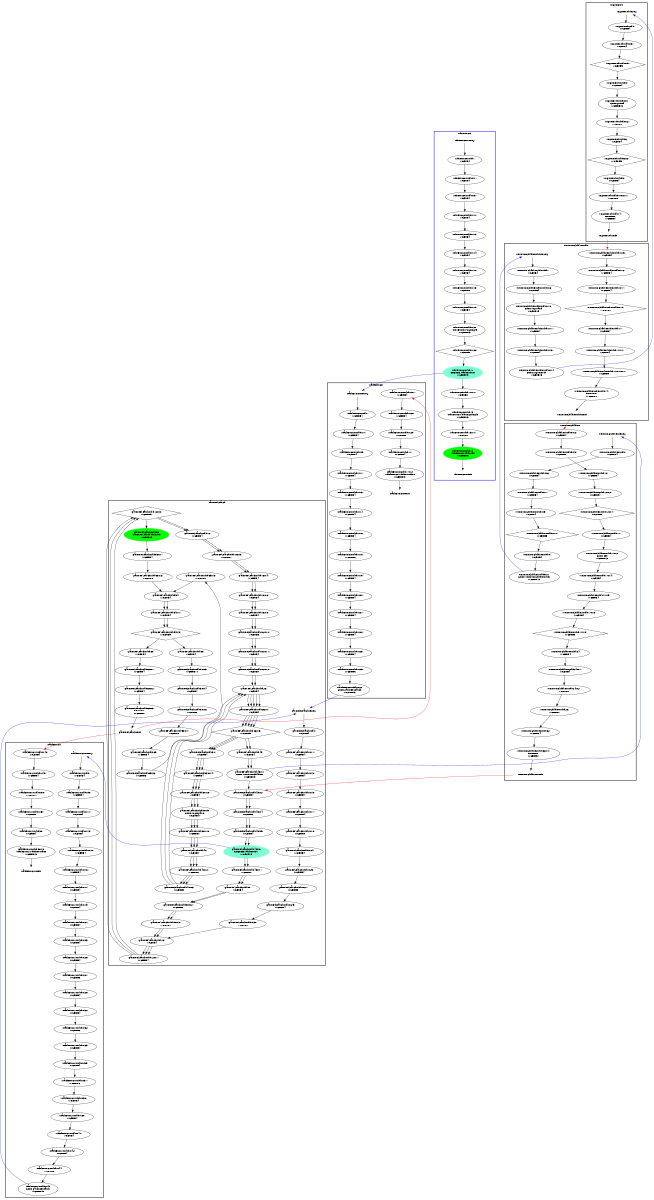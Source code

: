 digraph "CFG" {
fontsize=10;
orientation="portrait";
rankdir="TB";
size="10,8";
rng_toProb__bb14 [fontsize=10, label="\"rng_toProb__bb14\"\nRETURN\nWCET=0", width="0.01"];
rng_toProb__bb__5 [fontsize=10, label="\"rng_toProb__bb__5\"\nWCET=5", shape=diamond, width="0.01"];
rng_toProb_exit [color="white", fontsize=10, label="rng_toProb_exit", width="0.01"];
rng_toProb__bb__3 [fontsize=10, label="\"rng_toProb__bb__3\"\nWCET=4", width="0.01"];
rng_toProb_entry [color="white", fontsize=10, height="0.01", label="rng_toProb_entry", width="0.01"];
rng_toProb__bb9__0___1 [fontsize=10, label="\"rng_toProb__bb9__0___1\"\nWCET=0", width="0.01"];
rng_toProb__bb3 [fontsize=10, label="\"rng_toProb__bb3\"\nWCET=4", width="0.01"];
rng_toProb__bb3__2 [fontsize=10, label="\"rng_toProb__bb3__2\"\nWCET=0", width="0.01"];
rng_toProb__bb3__1 [fontsize=10, label="rng_toProb__bb3__1\nCALL printf\nWCET=13", width="0.01"];
rng_toProb__bb [fontsize=10, label="\"rng_toProb__bb\"\nWCET=4", width="0.01"];
rng_toProb__bb6__2 [fontsize=10, label="\"rng_toProb__bb6__2\"\nWCET=5", shape=diamond, width="0.01"];
rng_toProb__bb9 [fontsize=10, label="\"rng_toProb__bb9\"\nWCET=4", width="0.01"];
rng_toProb__bb6 [fontsize=10, label="\"rng_toProb__bb6\"\nWCET=4", width="0.01"];
parTreeSearch__bb65__3 [fontsize=10, label="\"parTreeSearch__bb65__3\"\nWCET=0", width="0.01"];
parTreeSearch__bb43__6 [color=aquamarine, fontsize=10, label="parTreeSearch__bb43__6\nCREATE _taskFunc1_\nWCET=13", style=filled, width="0.01"];
parTreeSearch__bb16__6 [fontsize=10, label="\"parTreeSearch__bb16__6\"\nWCET=4", width="0.01"];
parTreeSearch__bb30__10 [fontsize=10, label="\"parTreeSearch__bb30__10\"\nWCET=0", width="0.01"];
parTreeSearch__bb53__2 [fontsize=10, label="\"parTreeSearch__bb53__2\"\nWCET=0", width="0.01"];
parTreeSearch__bb__13 [fontsize=10, label="\"parTreeSearch__bb__13\"\nWCET=4", width="0.01"];
parTreeSearch__bb__27 [fontsize=10, label="\"parTreeSearch__bb__27\"\nWCET=8", width="0.01"];
parTreeSearch__bb40__3 [fontsize=10, label="\"parTreeSearch__bb40__3\"\nWCET=0", width="0.01"];
parTreeSearch__bb58__7 [fontsize=10, label="\"parTreeSearch__bb58__7\"\nWCET=0", width="0.01"];
parTreeSearch__bb30__9 [fontsize=10, label="parTreeSearch__bb30__9\nCALL rng_spawn\nWCET=17", width="0.01"];
parTreeSearch_entry [color="white", fontsize=10, height="0.01", label="parTreeSearch_entry", width="0.01"];
parTreeSearch__bb__24 [fontsize=10, label="\"parTreeSearch__bb__24\"\nWCET=4", width="0.01"];
parTreeSearch__bb30 [fontsize=10, label="\"parTreeSearch__bb30\"\nWCET=4", width="0.01"];
parTreeSearch__bb65__2 [fontsize=10, label="\"parTreeSearch__bb65__2\"\nWCET=6", width="0.01"];
parTreeSearch__bb43__4 [fontsize=10, label="\"parTreeSearch__bb43__4\"\nWCET=6", width="0.01"];
parTreeSearch__bb__11 [fontsize=10, label="\"parTreeSearch__bb__11\"\nWCET=4", width="0.01"];
parTreeSearch__bb43__7 [fontsize=10, label="\"parTreeSearch__bb43__7\"\nWCET=0", width="0.01"];
parTreeSearch__bb30__4 [fontsize=10, label="\"parTreeSearch__bb30__4\"\nWCET=4", width="0.01"];
parTreeSearch__bb__15 [fontsize=10, label="\"parTreeSearch__bb__15\"\nWCET=4", width="0.01"];
parTreeSearch__bb50__3 [fontsize=10, label="\"parTreeSearch__bb50__3\"\nWCET=0", width="0.01"];
parTreeSearch__bb65 [fontsize=10, label="\"parTreeSearch__bb65\"\nWCET=4", width="0.01"];
parTreeSearch__bb__18 [fontsize=10, label="\"parTreeSearch__bb__18\"\nWCET=8", width="0.01"];
parTreeSearch__bb53 [color=green, fontsize=10, label="parTreeSearch__bb53\n(parTreeSearch)taskwait\nWCET=13", style=filled, width="0.01"];
parTreeSearch__bb58__4 [fontsize=10, label="\"parTreeSearch__bb58__4\"\nWCET=4", width="0.01"];
parTreeSearch__bb16 [fontsize=10, label="\"parTreeSearch__bb16\"\nWCET=4", width="0.01"];
parTreeSearch__bb54__1 [fontsize=10, label="\"parTreeSearch__bb54__1\"\nWCET=4", width="0.01"];
parTreeSearch__bb26 [fontsize=10, label="\"parTreeSearch__bb26\"\nWCET=4", width="0.01"];
parTreeSearch__bb [fontsize=10, label="\"parTreeSearch__bb\"\nWCET=4", width="0.01"];
parTreeSearch__bb58__3 [fontsize=10, label="\"parTreeSearch__bb58__3\"\nWCET=11", width="0.01"];
parTreeSearch_exit [color="white", fontsize=10, label="parTreeSearch_exit", width="0.01"];
parTreeSearch__bb12 [fontsize=10, label="\"parTreeSearch__bb12\"\nWCET=4", width="0.01"];
parTreeSearch__bb16__3 [fontsize=10, label="\"parTreeSearch__bb16__3\"\nWCET=11", width="0.01"];
parTreeSearch__bb26__1 [fontsize=10, label="\"parTreeSearch__bb26__1\"\nWCET=4", width="0.01"];
parTreeSearch__bb43 [fontsize=10, label="\"parTreeSearch__bb43\"\nWCET=4", width="0.01"];
parTreeSearch__bb40__2 [fontsize=10, label="\"parTreeSearch__bb40__2\"\nWCET=6", width="0.01"];
parTreeSearch__bb68 [fontsize=10, label="\"parTreeSearch__bb68\"\nWCET=4", width="0.01"];
parTreeSearch__bb50__2 [fontsize=10, label="\"parTreeSearch__bb50__2\"\nWCET=6", width="0.01"];
parTreeSearch__bb43__2 [fontsize=10, label="\"parTreeSearch__bb43__2\"\nWCET=4", width="0.01"];
parTreeSearch__bb16__12 [fontsize=10, label="\"parTreeSearch__bb16__12\"\nWCET=0", width="0.01"];
parTreeSearch__bb12__1 [fontsize=10, label="\"parTreeSearch__bb12__1\"\nWCET=4", width="0.01"];
parTreeSearch__bb26__3 [fontsize=10, label="\"parTreeSearch__bb26__3\"\nWCET=5", shape=diamond, width="0.01"];
parTreeSearch__bb12__3 [fontsize=10, label="\"parTreeSearch__bb12__3\"\nWCET=5", shape=diamond, width="0.01"];
parTreeSearch__bb16__11 [fontsize=10, label="\"parTreeSearch__bb16__11\"\nWCET=4", width="0.01"];
parTreeSearch__bb53__1 [fontsize=10, label="\"parTreeSearch__bb53__1\"\nWCET=4", width="0.01"];
parTreeSearch__bb16__4 [fontsize=10, label="\"parTreeSearch__bb16__4\"\nWCET=4", width="0.01"];
parTreeSearch__bb68__2 [fontsize=10, label="\"parTreeSearch__bb68__2\"\nWCET=4", width="0.01"];
parTreeSearch__bb43__1 [fontsize=10, label="parTreeSearch__bb43__1\nCALL uts_numChildren\nWCET=13", width="0.01"];
parTreeSearch__bb__29 [fontsize=10, label="\"parTreeSearch__bb__29\"\nWCET=4", width="0.01"];
parTreeSearch__bb__25 [fontsize=10, label="\"parTreeSearch__bb__25\"\nWCET=4", width="0.01"];
parTreeSearch__bb43__5 [fontsize=10, label="\"parTreeSearch__bb43__5\"\nWCET=4", width="0.01"];
parTreeSearch__bb__30 [fontsize=10, label="\"parTreeSearch__bb__30\"\nWCET=0", width="0.01"];
parTreeSearch__bb68__1 [fontsize=10, label="\"parTreeSearch__bb68__1\"\nWCET=4", width="0.01"];
parTreeSearch__bb16__10 [fontsize=10, label="\"parTreeSearch__bb16__10\"\nWCET=6", width="0.01"];
parTreeSearch__bb50 [fontsize=10, label="\"parTreeSearch__bb50\"\nWCET=4", width="0.01"];
parTreeSearch__bb58__6 [fontsize=10, label="\"parTreeSearch__bb58__6\"\nWCET=6", width="0.01"];
parTreeSearch__bb30__8 [fontsize=10, label="\"parTreeSearch__bb30__8\"\nWCET=4", width="0.01"];
parTreeSearch__bb40 [fontsize=10, label="\"parTreeSearch__bb40\"\nWCET=4", width="0.01"];
parTreeSearch__bb54 [fontsize=10, label="\"parTreeSearch__bb54\"\nWCET=4", width="0.01"];
parTreeSearch__bb58 [fontsize=10, label="\"parTreeSearch__bb58\"\nWCET=4", width="0.01"];
parTreeSearch__bb68__3 [fontsize=10, label="\"parTreeSearch__bb68__3\"\nRETURN\nWCET=0", width="0.01"];
parTreeSearch__bb54__3 [fontsize=10, label="\"parTreeSearch__bb54__3\"\nWCET=5", shape=diamond, width="0.01"];
parTreeSearch__bb16__8 [fontsize=10, label="\"parTreeSearch__bb16__8\"\nWCET=4", width="0.01"];
parTreeSearch__bb__17 [fontsize=10, label="\"parTreeSearch__bb__17\"\nWCET=4", width="0.01"];
_taskFunc0___bb__22 [fontsize=10, label="\"_taskFunc0___bb__22\"\nWCET=4", width="0.01"];
_taskFunc0___bb__23 [fontsize=10, label="\"_taskFunc0___bb__23\"\nWCET=4", width="0.01"];
_taskFunc0___bb__19 [fontsize=10, label="\"_taskFunc0___bb__19\"\nWCET=4", width="0.01"];
_taskFunc0___bb__11 [fontsize=10, label="\"_taskFunc0___bb__11\"\nWCET=4", width="0.01"];
_taskFunc0___bb__21 [fontsize=10, label="\"_taskFunc0___bb__21\"\nWCET=4", width="0.01"];
_taskFunc0___bb__27 [fontsize=10, label="\"_taskFunc0___bb__27\"\nWCET=4", width="0.01"];
_taskFunc0___bb__28 [fontsize=10, label="\"_taskFunc0___bb__28\"\nWCET=4", width="0.01"];
_taskFunc0___bb__25 [fontsize=10, label="\"_taskFunc0___bb__25\"\nWCET=6", width="0.01"];
_taskFunc0___bb__7 [fontsize=10, label="\"_taskFunc0___bb__7\"\nWCET=4", width="0.01"];
_taskFunc0___bb__16 [fontsize=10, label="\"_taskFunc0___bb__16\"\nWCET=4", width="0.01"];
_taskFunc0___bb__18 [fontsize=10, label="\"_taskFunc0___bb__18\"\nWCET=6", width="0.01"];
_taskFunc0___bb__29 [fontsize=10, label="\"_taskFunc0___bb__29\"\nWCET=0", width="0.01"];
_taskFunc0___bb17__2 [fontsize=10, label="_taskFunc0___bb17__2\n(_taskFunc0_)taskenv_free\nWCET=13", width="0.01"];
_taskFunc0___bb__20 [fontsize=10, label="\"_taskFunc0___bb__20\"\nWCET=4", width="0.01"];
_taskFunc0___bb17 [fontsize=10, label="\"_taskFunc0___bb17\"\nWCET=4", width="0.01"];
_taskFunc0___bb__14 [fontsize=10, label="\"_taskFunc0___bb__14\"\nWCET=4", width="0.01"];
_taskFunc0___bb__9 [fontsize=10, label="\"_taskFunc0___bb__9\"\nWCET=4", width="0.01"];
_taskFunc0___bb__26 [fontsize=10, label="_taskFunc0___bb__26\nCALL parTreeSearch\nWCET=13", width="0.01"];
_taskFunc0___bb__13 [fontsize=10, label="\"_taskFunc0___bb__13\"\nWCET=4", width="0.01"];
_taskFunc0___bb [fontsize=10, label="\"_taskFunc0___bb\"\nWCET=4", width="0.01"];
_taskFunc0__exit [color="white", fontsize=10, label="_taskFunc0__exit", width="0.01"];
_taskFunc0__entry [color="white", fontsize=10, height="0.01", label="_taskFunc0__entry", width="0.01"];
uts_numChildren_bin_entry [color="white", fontsize=10, height="0.01", label="uts_numChildren_bin_entry", width="0.01"];
uts_numChildren_bin__bb__6 [fontsize=10, label="\"uts_numChildren_bin__bb__6\"\nWCET=4", width="0.01"];
uts_numChildren_bin__bb__11 [fontsize=10, label="\"uts_numChildren_bin__bb__11\"\nWCET=4", width="0.01"];
uts_numChildren_bin__bb [fontsize=10, label="\"uts_numChildren_bin__bb\"\nWCET=4", width="0.01"];
uts_numChildren_bin__bb__17 [fontsize=10, label="\"uts_numChildren_bin__bb__17\"\nWCET=4", width="0.01"];
uts_numChildren_bin__bb__15 [fontsize=10, label="\"uts_numChildren_bin__bb__15\"\nWCET=4", width="0.01"];
uts_numChildren_bin__bb__13 [fontsize=10, label="\"uts_numChildren_bin__bb__13\"\nWCET=4", width="0.01"];
uts_numChildren_bin__bb11 [fontsize=10, label="\"uts_numChildren_bin__bb11\"\nWCET=4", width="0.01"];
uts_numChildren_bin__bb__14 [fontsize=10, label="uts_numChildren_bin__bb__14\nCALL rng_toProb\nWCET=13", width="0.01"];
uts_numChildren_bin__bb__16 [fontsize=10, label="\"uts_numChildren_bin__bb__16\"\nWCET=4", width="0.01"];
uts_numChildren_bin_exit [color="white", fontsize=10, label="uts_numChildren_bin_exit", width="0.01"];
uts_numChildren_bin__bb14 [fontsize=10, label="\"uts_numChildren_bin__bb14\"\nRETURN\nWCET=0", width="0.01"];
uts_numChildren_bin__bb__10 [fontsize=10, label="uts_numChildren_bin__bb__10\nCALL rng_rand\nWCET=15", width="0.01"];
uts_numChildren_bin__bb11__1___1 [fontsize=10, label="\"uts_numChildren_bin__bb11__1___1\"\nWCET=0", width="0.01"];
uts_numChildren_bin__bb11__1 [fontsize=10, label="\"uts_numChildren_bin__bb11__1\"\nWCET=4", width="0.01"];
uts_numChildren_bin__bb__19 [fontsize=10, label="\"uts_numChildren_bin__bb__19\"\nWCET=0", shape=diamond, width="0.01"];
_thrFunc0___bb__19 [fontsize=10, label="\"_thrFunc0___bb__19\"\nWCET=4", width="0.01"];
_thrFunc0___bb__13 [fontsize=10, label="\"_thrFunc0___bb__13\"\nWCET=4", width="0.01"];
_thrFunc0___bb__16 [fontsize=10, label="\"_thrFunc0___bb__16\"\nWCET=4", width="0.01"];
_thrFunc0___bb__14 [fontsize=10, label="\"_thrFunc0___bb__14\"\nWCET=4", width="0.01"];
_thrFunc0___bb11__1 [fontsize=10, label="\"_thrFunc0___bb11__1\"\nWCET=0", width="0.01"];
_thrFunc0___bb13__1 [fontsize=10, label="\"_thrFunc0___bb13__1\"\nWCET=0", width="0.01"];
_thrFunc0__exit [color="white", fontsize=10, label="_thrFunc0__exit", width="0.01"];
_thrFunc0___bb13 [fontsize=10, label="_thrFunc0___bb13\n(_thrFunc0_)leaving_single\nWCET=13", width="0.01"];
_thrFunc0___bb__9 [fontsize=10, label="\"_thrFunc0___bb__9\"\nWCET=4", width="0.01"];
_thrFunc0___bb11 [color=aquamarine, fontsize=10, label="_thrFunc0___bb11\nCREATE _taskFunc0_\nWCET=13", style=filled, width="0.01"];
_thrFunc0___bb__18 [fontsize=10, label="\"_thrFunc0___bb__18\"\nWCET=6", width="0.01"];
_thrFunc0___bb__7 [fontsize=10, label="\"_thrFunc0___bb__7\"\nWCET=4", width="0.01"];
_thrFunc0___bb [fontsize=10, label="\"_thrFunc0___bb\"\nWCET=4", width="0.01"];
_thrFunc0___bb__11 [fontsize=10, label="\"_thrFunc0___bb__11\"\nWCET=4", width="0.01"];
_thrFunc0__entry [color="white", fontsize=10, height="0.01", label="_thrFunc0__entry", width="0.01"];
_thrFunc0___bb__22 [fontsize=10, label="\"_thrFunc0___bb__22\"\nWCET=5", shape=diamond, width="0.01"];
_thrFunc0___bb__20 [fontsize=10, label="_thrFunc0___bb__20\n(_thrFunc0_)mysingle\nWCET=13", width="0.01"];
_thrFunc0___bb14 [color=green, fontsize=10, label="_thrFunc0___bb14\n(_thrFunc0_)taskwait\nWCET=13", style=filled, width="0.01"];
_taskFunc1___bb__16 [fontsize=10, label="\"_taskFunc1___bb__16\"\nWCET=4", width="0.01"];
_taskFunc1___bb__25 [fontsize=10, label="\"_taskFunc1___bb__25\"\nWCET=4", width="0.01"];
_taskFunc1___bb [fontsize=10, label="\"_taskFunc1___bb\"\nWCET=4", width="0.01"];
_taskFunc1___bb__37 [fontsize=10, label="\"_taskFunc1___bb__37\"\nWCET=6", width="0.01"];
_taskFunc1___bb__23 [fontsize=10, label="\"_taskFunc1___bb__23\"\nWCET=4", width="0.01"];
_taskFunc1___bb__46 [fontsize=10, label="\"_taskFunc1___bb__46\"\nWCET=4", width="0.01"];
_taskFunc1___bb__51 [fontsize=10, label="\"_taskFunc1___bb__51\"\nWCET=0", width="0.01"];
_taskFunc1___bb__28 [fontsize=10, label="\"_taskFunc1___bb__28\"\nWCET=4", width="0.01"];
_taskFunc1___bb__42 [fontsize=10, label="\"_taskFunc1___bb__42\"\nWCET=4", width="0.01"];
_taskFunc1___bb__45 [fontsize=10, label="_taskFunc1___bb__45\nCALL parTreeSearch\nWCET=15", width="0.01"];
_taskFunc1___bb30__2 [fontsize=10, label="_taskFunc1___bb30__2\n(_taskFunc1_)taskenv_free\nWCET=13", width="0.01"];
_taskFunc1__entry [color="white", fontsize=10, height="0.01", label="_taskFunc1__entry", width="0.01"];
_taskFunc1___bb30 [fontsize=10, label="\"_taskFunc1___bb30\"\nWCET=4", width="0.01"];
_taskFunc1__exit [color="white", fontsize=10, label="_taskFunc1__exit", width="0.01"];
_taskFunc1___bb__21 [fontsize=10, label="\"_taskFunc1___bb__21\"\nWCET=4", width="0.01"];
_taskFunc1___bb__19 [fontsize=10, label="\"_taskFunc1___bb__19\"\nWCET=4", width="0.01"];
_taskFunc1___bb__35 [fontsize=10, label="\"_taskFunc1___bb__35\"\nWCET=4", width="0.01"];
_taskFunc1___bb__15 [fontsize=10, label="\"_taskFunc1___bb__15\"\nWCET=4", width="0.01"];
_taskFunc1___bb__44 [fontsize=10, label="\"_taskFunc1___bb__44\"\nWCET=6", width="0.01"];
_taskFunc1___bb__17 [fontsize=10, label="\"_taskFunc1___bb__17\"\nWCET=4", width="0.01"];
_taskFunc1___bb__41 [fontsize=10, label="\"_taskFunc1___bb__41\"\nWCET=4", width="0.01"];
_taskFunc1___bb__38 [fontsize=10, label="\"_taskFunc1___bb__38\"\nWCET=4", width="0.01"];
_taskFunc1___bb__11 [fontsize=10, label="\"_taskFunc1___bb__11\"\nWCET=4", width="0.01"];
_taskFunc1___bb__13 [fontsize=10, label="\"_taskFunc1___bb__13\"\nWCET=4", width="0.01"];
_taskFunc1___bb__39 [fontsize=10, label="\"_taskFunc1___bb__39\"\nWCET=4", width="0.01"];
_taskFunc1___bb__50 [fontsize=10, label="\"_taskFunc1___bb__50\"\nWCET=11", width="0.01"];
_taskFunc1___bb__33 [fontsize=10, label="\"_taskFunc1___bb__33\"\nWCET=4", width="0.01"];
_taskFunc1___bb__32 [fontsize=10, label="\"_taskFunc1___bb__32\"\nWCET=6", width="0.01"];
_taskFunc1___bb__48 [fontsize=10, label="\"_taskFunc1___bb__48\"\nWCET=4", width="0.01"];
_taskFunc1___bb__30 [fontsize=10, label="\"_taskFunc1___bb__30\"\nWCET=4", width="0.01"];
_taskFunc1___bb__9 [fontsize=10, label="\"_taskFunc1___bb__9\"\nWCET=4", width="0.01"];
_taskFunc1___bb__27 [fontsize=10, label="\"_taskFunc1___bb__27\"\nWCET=6", width="0.01"];
uts_numChildren__bb26 [fontsize=10, label="\"uts_numChildren__bb26\"\nWCET=0", width="0.01"];
uts_numChildren__bb17__6 [fontsize=10, label="\"uts_numChildren__bb17__6\"\nWCET=4", width="0.01"];
uts_numChildren_entry [color="white", fontsize=10, height="0.01", label="uts_numChildren_entry", width="0.01"];
uts_numChildren__bb12__4 [fontsize=10, label="\"uts_numChildren__bb12__4\"\nWCET=5", shape=diamond, width="0.01"];
uts_numChildren_exit [color="white", fontsize=10, label="uts_numChildren_exit", width="0.01"];
uts_numChildren__bb9 [fontsize=10, label="\"uts_numChildren__bb9\"\nWCET=4", width="0.01"];
uts_numChildren__bb24__2 [fontsize=10, label="\"uts_numChildren__bb24__2\"\nWCET=0", width="0.01"];
uts_numChildren__bb__7 [fontsize=10, label="\"uts_numChildren__bb__7\"\nWCET=4", width="0.01"];
uts_numChildren__bb24__1 [fontsize=10, label="\"uts_numChildren__bb24__1\"\nWCET=4", width="0.01"];
uts_numChildren__bb17__4 [fontsize=10, label="\"uts_numChildren__bb17__4\"\nWCET=4", width="0.01"];
uts_numChildren__bb12__2 [fontsize=10, label="\"uts_numChildren__bb12__2\"\nWCET=4", width="0.01"];
uts_numChildren__bb [fontsize=10, label="\"uts_numChildren__bb\"\nWCET=4", width="0.01"];
uts_numChildren__bb9__1 [fontsize=10, label="uts_numChildren__bb9__1\nCALL uts_numChildren_bin\nWCET=13", width="0.01"];
uts_numChildren__bb17__2 [fontsize=10, label="uts_numChildren__bb17__2\nCALL ceil\nWCET=13", width="0.01"];
uts_numChildren__bb__11 [fontsize=10, label="\"uts_numChildren__bb__11\"\nWCET=5", shape=diamond, width="0.01"];
uts_numChildren__bb32 [fontsize=10, label="\"uts_numChildren__bb32\"\nWCET=4", width="0.01"];
uts_numChildren__bb__6 [fontsize=10, label="\"uts_numChildren__bb__6\"\nWCET=4", width="0.01"];
uts_numChildren__bb17__5 [fontsize=10, label="\"uts_numChildren__bb17__5\"\nWCET=4", width="0.01"];
uts_numChildren__bb17__8 [fontsize=10, label="\"uts_numChildren__bb17__8\"\nWCET=5", shape=diamond, width="0.01"];
uts_numChildren__bb24 [fontsize=10, label="\"uts_numChildren__bb24\"\nWCET=4", width="0.01"];
uts_numChildren__bb17 [fontsize=10, label="\"uts_numChildren__bb17\"\nWCET=4", width="0.01"];
uts_numChildren__bb12 [fontsize=10, label="\"uts_numChildren__bb12\"\nWCET=4", width="0.01"];
uts_numChildren__bb9__3 [fontsize=10, label="\"uts_numChildren__bb9__3\"\nWCET=0", width="0.01"];
uts_numChildren__bb32__1 [fontsize=10, label="\"uts_numChildren__bb32__1\"\nRETURN\nWCET=0", width="0.01"];
uts_numChildren__bb__9 [fontsize=10, label="\"uts_numChildren__bb__9\"\nWCET=4", width="0.01"];
uts_numChildren__bb9__2 [fontsize=10, label="\"uts_numChildren__bb9__2\"\nWCET=4", width="0.01"];
rng_toProb__bb14 -> rng_toProb_exit  [key=0];
rng_toProb__bb__5 -> rng_toProb__bb3  [key=0];
rng_toProb_exit -> uts_numChildren_bin__bb__15  [color=red, key=0];
rng_toProb__bb__3 -> rng_toProb__bb__5  [key=0];
rng_toProb_entry -> rng_toProb__bb  [key=0];
rng_toProb__bb9__0___1 -> rng_toProb__bb14  [key=0];
rng_toProb__bb3 -> rng_toProb__bb3__1  [key=0];
rng_toProb__bb3__2 -> rng_toProb__bb6  [key=0];
rng_toProb__bb3__1 -> rng_toProb__bb3__2  [key=0];
rng_toProb__bb -> rng_toProb__bb__3  [key=0];
rng_toProb__bb6__2 -> rng_toProb__bb9  [key=0];
rng_toProb__bb9 -> rng_toProb__bb9__0___1  [key=0];
rng_toProb__bb6 -> rng_toProb__bb6__2  [key=0];
parTreeSearch__bb65__3 -> parTreeSearch__bb54  [key=0];
parTreeSearch__bb43__6 -> parTreeSearch__bb43__7  [key=0];
parTreeSearch__bb43__6 -> parTreeSearch__bb43__7  [key=1];
parTreeSearch__bb43__6 -> _taskFunc1__entry  [color=blue, key=0];
parTreeSearch__bb16__6 -> parTreeSearch__bb16__8  [key=0];
parTreeSearch__bb16__6 -> parTreeSearch__bb16__8  [key=1];
parTreeSearch__bb30__10 -> parTreeSearch__bb40  [key=0];
parTreeSearch__bb30__10 -> parTreeSearch__bb40  [key=1];
parTreeSearch__bb30__10 -> parTreeSearch__bb40  [key=2];
parTreeSearch__bb53__2 -> parTreeSearch__bb54  [key=0];
parTreeSearch__bb__13 -> parTreeSearch__bb__15  [key=0];
parTreeSearch__bb__27 -> parTreeSearch__bb__29  [key=0];
parTreeSearch__bb40__3 -> parTreeSearch__bb26  [key=0];
parTreeSearch__bb40__3 -> parTreeSearch__bb26  [key=1];
parTreeSearch__bb40__3 -> parTreeSearch__bb26  [key=2];
parTreeSearch__bb58__7 -> parTreeSearch__bb65  [key=0];
parTreeSearch__bb30__9 -> parTreeSearch__bb30__10  [key=0];
parTreeSearch__bb30__9 -> parTreeSearch__bb30__10  [key=1];
parTreeSearch__bb30__9 -> parTreeSearch__bb30__10  [key=2];
parTreeSearch_entry -> parTreeSearch__bb  [key=0];
parTreeSearch__bb__24 -> parTreeSearch__bb__25  [key=0];
parTreeSearch__bb30 -> parTreeSearch__bb30__4  [key=0];
parTreeSearch__bb30 -> parTreeSearch__bb30__4  [key=1];
parTreeSearch__bb30 -> parTreeSearch__bb30__4  [key=2];
parTreeSearch__bb65__2 -> parTreeSearch__bb65__3  [key=0];
parTreeSearch__bb43__4 -> parTreeSearch__bb43__5  [key=0];
parTreeSearch__bb43__4 -> parTreeSearch__bb43__5  [key=1];
parTreeSearch__bb__11 -> parTreeSearch__bb__13  [key=0];
parTreeSearch__bb43__7 -> parTreeSearch__bb50  [key=0];
parTreeSearch__bb43__7 -> parTreeSearch__bb50  [key=1];
parTreeSearch__bb30__4 -> parTreeSearch__bb30__8  [key=0];
parTreeSearch__bb30__4 -> parTreeSearch__bb30__8  [key=1];
parTreeSearch__bb30__4 -> parTreeSearch__bb30__8  [key=2];
parTreeSearch__bb__15 -> parTreeSearch__bb__17  [key=0];
parTreeSearch__bb50__3 -> parTreeSearch__bb12  [key=0];
parTreeSearch__bb50__3 -> parTreeSearch__bb12  [key=1];
parTreeSearch__bb65 -> parTreeSearch__bb65__2  [key=0];
parTreeSearch__bb__18 -> parTreeSearch__bb__24  [key=0];
parTreeSearch__bb53 -> parTreeSearch__bb53__1  [key=0];
parTreeSearch__bb58__4 -> parTreeSearch__bb58__6  [key=0];
parTreeSearch__bb16 -> parTreeSearch__bb16__3  [key=0];
parTreeSearch__bb16 -> parTreeSearch__bb16__3  [key=1];
parTreeSearch__bb54__1 -> parTreeSearch__bb54__3  [key=0];
parTreeSearch__bb54__1 -> parTreeSearch__bb54__3  [key=1];
parTreeSearch__bb26 -> parTreeSearch__bb26__1  [key=0];
parTreeSearch__bb26 -> parTreeSearch__bb26__1  [key=1];
parTreeSearch__bb26 -> parTreeSearch__bb26__1  [key=2];
parTreeSearch__bb26 -> parTreeSearch__bb26__1  [key=3];
parTreeSearch__bb26 -> parTreeSearch__bb26__1  [key=4];
parTreeSearch__bb -> parTreeSearch__bb__11  [key=0];
parTreeSearch__bb58__3 -> parTreeSearch__bb58__4  [key=0];
parTreeSearch_exit -> _taskFunc0___bb__27  [color=red, key=0];
parTreeSearch_exit -> _taskFunc1___bb__46  [color=red, key=0];
parTreeSearch__bb12 -> parTreeSearch__bb12__1  [key=0];
parTreeSearch__bb12 -> parTreeSearch__bb12__1  [key=1];
parTreeSearch__bb12 -> parTreeSearch__bb12__1  [key=2];
parTreeSearch__bb16__3 -> parTreeSearch__bb16__4  [key=0];
parTreeSearch__bb16__3 -> parTreeSearch__bb16__4  [key=1];
parTreeSearch__bb26__1 -> parTreeSearch__bb26__3  [key=0];
parTreeSearch__bb26__1 -> parTreeSearch__bb26__3  [key=1];
parTreeSearch__bb26__1 -> parTreeSearch__bb26__3  [key=2];
parTreeSearch__bb26__1 -> parTreeSearch__bb26__3  [key=3];
parTreeSearch__bb26__1 -> parTreeSearch__bb26__3  [key=4];
parTreeSearch__bb43 -> parTreeSearch__bb43__1  [key=0];
parTreeSearch__bb43 -> parTreeSearch__bb43__1  [key=1];
parTreeSearch__bb40__2 -> parTreeSearch__bb40__3  [key=0];
parTreeSearch__bb40__2 -> parTreeSearch__bb40__3  [key=1];
parTreeSearch__bb40__2 -> parTreeSearch__bb40__3  [key=2];
parTreeSearch__bb68 -> parTreeSearch__bb68__1  [key=0];
parTreeSearch__bb50__2 -> parTreeSearch__bb50__3  [key=0];
parTreeSearch__bb50__2 -> parTreeSearch__bb50__3  [key=1];
parTreeSearch__bb43__2 -> parTreeSearch__bb43__4  [key=0];
parTreeSearch__bb43__2 -> parTreeSearch__bb43__4  [key=1];
parTreeSearch__bb16__12 -> parTreeSearch__bb26  [key=0];
parTreeSearch__bb16__12 -> parTreeSearch__bb26  [key=1];
parTreeSearch__bb12__1 -> parTreeSearch__bb12__3  [key=0];
parTreeSearch__bb12__1 -> parTreeSearch__bb12__3  [key=1];
parTreeSearch__bb12__1 -> parTreeSearch__bb12__3  [key=2];
parTreeSearch__bb26__3 -> parTreeSearch__bb30  [key=0];
parTreeSearch__bb26__3 -> parTreeSearch__bb30  [key=1];
parTreeSearch__bb26__3 -> parTreeSearch__bb30  [key=2];
parTreeSearch__bb26__3 -> parTreeSearch__bb43  [key=0];
parTreeSearch__bb26__3 -> parTreeSearch__bb43  [key=1];
parTreeSearch__bb12__3 -> parTreeSearch__bb16  [key=0];
parTreeSearch__bb12__3 -> parTreeSearch__bb16  [key=1];
parTreeSearch__bb12__3 -> parTreeSearch__bb53  [key=0];
parTreeSearch__bb16__11 -> parTreeSearch__bb16__12  [key=0];
parTreeSearch__bb16__11 -> parTreeSearch__bb16__12  [key=1];
parTreeSearch__bb53__1 -> parTreeSearch__bb53__2  [key=0];
parTreeSearch__bb16__4 -> parTreeSearch__bb16__6  [key=0];
parTreeSearch__bb16__4 -> parTreeSearch__bb16__6  [key=1];
parTreeSearch__bb68__2 -> parTreeSearch__bb68__3  [key=0];
parTreeSearch__bb43__1 -> parTreeSearch__bb43__2  [key=0];
parTreeSearch__bb43__1 -> uts_numChildren_entry  [color=blue, key=0];
parTreeSearch__bb__29 -> parTreeSearch__bb__30  [key=0];
parTreeSearch__bb__25 -> parTreeSearch__bb__27  [key=0];
parTreeSearch__bb43__5 -> parTreeSearch__bb43__6  [key=0];
parTreeSearch__bb43__5 -> parTreeSearch__bb43__6  [key=1];
parTreeSearch__bb__30 -> parTreeSearch__bb12  [key=0];
parTreeSearch__bb68__1 -> parTreeSearch__bb68__2  [key=0];
parTreeSearch__bb16__10 -> parTreeSearch__bb16__11  [key=0];
parTreeSearch__bb16__10 -> parTreeSearch__bb16__11  [key=1];
parTreeSearch__bb50 -> parTreeSearch__bb50__2  [key=0];
parTreeSearch__bb50 -> parTreeSearch__bb50__2  [key=1];
parTreeSearch__bb58__6 -> parTreeSearch__bb58__7  [key=0];
parTreeSearch__bb30__8 -> parTreeSearch__bb30__9  [key=0];
parTreeSearch__bb30__8 -> parTreeSearch__bb30__9  [key=1];
parTreeSearch__bb30__8 -> parTreeSearch__bb30__9  [key=2];
parTreeSearch__bb40 -> parTreeSearch__bb40__2  [key=0];
parTreeSearch__bb40 -> parTreeSearch__bb40__2  [key=1];
parTreeSearch__bb40 -> parTreeSearch__bb40__2  [key=2];
parTreeSearch__bb54 -> parTreeSearch__bb54__1  [key=0];
parTreeSearch__bb54 -> parTreeSearch__bb54__1  [key=1];
parTreeSearch__bb58 -> parTreeSearch__bb58__3  [key=0];
parTreeSearch__bb68__3 -> parTreeSearch_exit  [key=0];
parTreeSearch__bb54__3 -> parTreeSearch__bb58  [key=0];
parTreeSearch__bb54__3 -> parTreeSearch__bb68  [key=0];
parTreeSearch__bb16__8 -> parTreeSearch__bb16__10  [key=0];
parTreeSearch__bb16__8 -> parTreeSearch__bb16__10  [key=1];
parTreeSearch__bb__17 -> parTreeSearch__bb__18  [key=0];
_taskFunc0___bb__22 -> _taskFunc0___bb__23  [key=0];
_taskFunc0___bb__23 -> _taskFunc0___bb__25  [key=0];
_taskFunc0___bb__19 -> _taskFunc0___bb__20  [key=0];
_taskFunc0___bb__11 -> _taskFunc0___bb__13  [key=0];
_taskFunc0___bb__21 -> _taskFunc0___bb__22  [key=0];
_taskFunc0___bb__27 -> _taskFunc0___bb__28  [key=0];
_taskFunc0___bb__28 -> _taskFunc0___bb__29  [key=0];
_taskFunc0___bb__25 -> _taskFunc0___bb__26  [key=0];
_taskFunc0___bb__7 -> _taskFunc0___bb__9  [key=0];
_taskFunc0___bb__16 -> _taskFunc0___bb__18  [key=0];
_taskFunc0___bb__18 -> _taskFunc0___bb__19  [key=0];
_taskFunc0___bb__29 -> _taskFunc0___bb17  [key=0];
_taskFunc0___bb17__2 -> _taskFunc0__exit  [key=0];
_taskFunc0___bb__20 -> _taskFunc0___bb__21  [key=0];
_taskFunc0___bb17 -> _taskFunc0___bb17__2  [key=0];
_taskFunc0___bb__14 -> _taskFunc0___bb__16  [key=0];
_taskFunc0___bb__9 -> _taskFunc0___bb__11  [key=0];
_taskFunc0___bb__26 -> parTreeSearch_entry  [color=blue, key=0];
_taskFunc0___bb__13 -> _taskFunc0___bb__14  [key=0];
_taskFunc0___bb -> _taskFunc0___bb__7  [key=0];
_taskFunc0__entry -> _taskFunc0___bb  [key=0];
uts_numChildren_bin_entry -> uts_numChildren_bin__bb  [key=0];
uts_numChildren_bin__bb__6 -> uts_numChildren_bin__bb__10  [key=0];
uts_numChildren_bin__bb__11 -> uts_numChildren_bin__bb__13  [key=0];
uts_numChildren_bin__bb -> uts_numChildren_bin__bb__6  [key=0];
uts_numChildren_bin__bb__17 -> uts_numChildren_bin__bb__19  [key=0];
uts_numChildren_bin__bb__15 -> uts_numChildren_bin__bb__16  [key=0];
uts_numChildren_bin__bb__13 -> uts_numChildren_bin__bb__14  [key=0];
uts_numChildren_bin__bb11 -> uts_numChildren_bin__bb11__1  [key=0];
uts_numChildren_bin__bb__14 -> rng_toProb_entry  [color=blue, key=0];
uts_numChildren_bin__bb__16 -> uts_numChildren_bin__bb__17  [key=0];
uts_numChildren_bin_exit -> uts_numChildren__bb9__2  [color=red, key=0];
uts_numChildren_bin__bb14 -> uts_numChildren_bin_exit  [key=0];
uts_numChildren_bin__bb__10 -> uts_numChildren_bin__bb__11  [key=0];
uts_numChildren_bin__bb11__1___1 -> uts_numChildren_bin__bb14  [key=0];
uts_numChildren_bin__bb11__1 -> uts_numChildren_bin__bb11__1___1  [key=0];
uts_numChildren_bin__bb__19 -> uts_numChildren_bin__bb11  [key=0];
_thrFunc0___bb__19 -> _thrFunc0___bb__20  [key=0];
_thrFunc0___bb__13 -> _thrFunc0___bb__14  [key=0];
_thrFunc0___bb__16 -> _thrFunc0___bb__18  [key=0];
_thrFunc0___bb__14 -> _thrFunc0___bb__16  [key=0];
_thrFunc0___bb11__1 -> _thrFunc0___bb13  [key=0];
_thrFunc0___bb13__1 -> _thrFunc0___bb14  [key=0];
_thrFunc0___bb13 -> _thrFunc0___bb13__1  [key=0];
_thrFunc0___bb__9 -> _thrFunc0___bb__11  [key=0];
_thrFunc0___bb11 -> _thrFunc0___bb11__1  [key=0];
_thrFunc0___bb11 -> _taskFunc0__entry  [color=blue, key=0];
_thrFunc0___bb__18 -> _thrFunc0___bb__19  [key=0];
_thrFunc0___bb__7 -> _thrFunc0___bb__9  [key=0];
_thrFunc0___bb -> _thrFunc0___bb__7  [key=0];
_thrFunc0___bb__11 -> _thrFunc0___bb__13  [key=0];
_thrFunc0__entry -> _thrFunc0___bb  [key=0];
_thrFunc0___bb__22 -> _thrFunc0___bb11  [key=0];
_thrFunc0___bb__20 -> _thrFunc0___bb__22  [key=0];
_thrFunc0___bb14 -> _thrFunc0__exit  [key=0];
_taskFunc1___bb__16 -> _taskFunc1___bb__17  [key=0];
_taskFunc1___bb__25 -> _taskFunc1___bb__27  [key=0];
_taskFunc1___bb -> _taskFunc1___bb__9  [key=0];
_taskFunc1___bb__37 -> _taskFunc1___bb__38  [key=0];
_taskFunc1___bb__23 -> _taskFunc1___bb__25  [key=0];
_taskFunc1___bb__46 -> _taskFunc1___bb__48  [key=0];
_taskFunc1___bb__51 -> _taskFunc1___bb30  [key=0];
_taskFunc1___bb__28 -> _taskFunc1___bb__30  [key=0];
_taskFunc1___bb__42 -> _taskFunc1___bb__44  [key=0];
_taskFunc1___bb__45 -> parTreeSearch_entry  [color=blue, key=0];
_taskFunc1___bb30__2 -> _taskFunc1__exit  [key=0];
_taskFunc1__entry -> _taskFunc1___bb  [key=0];
_taskFunc1___bb30 -> _taskFunc1___bb30__2  [key=0];
_taskFunc1___bb__21 -> _taskFunc1___bb__23  [key=0];
_taskFunc1___bb__19 -> _taskFunc1___bb__21  [key=0];
_taskFunc1___bb__35 -> _taskFunc1___bb__37  [key=0];
_taskFunc1___bb__15 -> _taskFunc1___bb__16  [key=0];
_taskFunc1___bb__44 -> _taskFunc1___bb__45  [key=0];
_taskFunc1___bb__17 -> _taskFunc1___bb__19  [key=0];
_taskFunc1___bb__41 -> _taskFunc1___bb__42  [key=0];
_taskFunc1___bb__38 -> _taskFunc1___bb__39  [key=0];
_taskFunc1___bb__11 -> _taskFunc1___bb__13  [key=0];
_taskFunc1___bb__13 -> _taskFunc1___bb__15  [key=0];
_taskFunc1___bb__39 -> _taskFunc1___bb__41  [key=0];
_taskFunc1___bb__50 -> _taskFunc1___bb__51  [key=0];
_taskFunc1___bb__33 -> _taskFunc1___bb__35  [key=0];
_taskFunc1___bb__32 -> _taskFunc1___bb__33  [key=0];
_taskFunc1___bb__48 -> _taskFunc1___bb__50  [key=0];
_taskFunc1___bb__30 -> _taskFunc1___bb__32  [key=0];
_taskFunc1___bb__9 -> _taskFunc1___bb__11  [key=0];
_taskFunc1___bb__27 -> _taskFunc1___bb__28  [key=0];
uts_numChildren__bb26 -> uts_numChildren__bb32  [key=0];
uts_numChildren__bb17__6 -> uts_numChildren__bb17__8  [key=0];
uts_numChildren_entry -> uts_numChildren__bb  [key=0];
uts_numChildren__bb12__4 -> uts_numChildren__bb17  [key=0];
uts_numChildren_exit -> parTreeSearch__bb43__2  [color=red, key=0];
uts_numChildren__bb9 -> uts_numChildren__bb9__1  [key=0];
uts_numChildren__bb24__2 -> uts_numChildren__bb26  [key=0];
uts_numChildren__bb__7 -> uts_numChildren__bb__9  [key=0];
uts_numChildren__bb24__1 -> uts_numChildren__bb24__2  [key=0];
uts_numChildren__bb17__4 -> uts_numChildren__bb17__5  [key=0];
uts_numChildren__bb12__2 -> uts_numChildren__bb12__4  [key=0];
uts_numChildren__bb -> uts_numChildren__bb__6  [key=0];
uts_numChildren__bb9__1 -> uts_numChildren_bin_entry  [color=blue, key=0];
uts_numChildren__bb17__2 -> uts_numChildren__bb17__4  [key=0];
uts_numChildren__bb__11 -> uts_numChildren__bb9  [key=0];
uts_numChildren__bb32 -> uts_numChildren__bb32__1  [key=0];
uts_numChildren__bb__6 -> uts_numChildren__bb__7  [key=0];
uts_numChildren__bb17__5 -> uts_numChildren__bb17__6  [key=0];
uts_numChildren__bb17__8 -> uts_numChildren__bb24  [key=0];
uts_numChildren__bb24 -> uts_numChildren__bb24__1  [key=0];
uts_numChildren__bb17 -> uts_numChildren__bb17__2  [key=0];
uts_numChildren__bb12 -> uts_numChildren__bb12__2  [key=0];
uts_numChildren__bb9__3 -> uts_numChildren__bb12  [key=0];
uts_numChildren__bb32__1 -> uts_numChildren_exit  [key=0];
uts_numChildren__bb__9 -> uts_numChildren__bb__11  [key=0];
uts_numChildren__bb9__2 -> uts_numChildren__bb9__3  [key=0];
subgraph "cluster__thrFunc0_" {
label=_thrFunc0_
style="bold"
color="blue"
"_thrFunc0___bb"
"_thrFunc0___bb__7"
"_thrFunc0___bb__9"
"_thrFunc0___bb__11"
"_thrFunc0___bb__13"
"_thrFunc0___bb__14"
"_thrFunc0___bb__16"
"_thrFunc0___bb__18"
"_thrFunc0___bb__19"
"_thrFunc0___bb__20"
"_thrFunc0___bb__22"
"_thrFunc0___bb11"
"_thrFunc0___bb11__1"
"_thrFunc0___bb13"
"_thrFunc0___bb13__1"
"_thrFunc0___bb14"

"_thrFunc0__entry"
"_thrFunc0__exit"
}
subgraph "cluster__taskFunc0_" {
label=_taskFunc0_
style="bold"
"_taskFunc0___bb"
"_taskFunc0___bb__7"
"_taskFunc0___bb__9"
"_taskFunc0___bb__11"
"_taskFunc0___bb__13"
"_taskFunc0___bb__14"
"_taskFunc0___bb__16"
"_taskFunc0___bb__18"
"_taskFunc0___bb__19"
"_taskFunc0___bb__20"
"_taskFunc0___bb__21"
"_taskFunc0___bb__22"
"_taskFunc0___bb__23"
"_taskFunc0___bb__25"
"_taskFunc0___bb__26"
"_taskFunc0___bb__27"
"_taskFunc0___bb__28"
"_taskFunc0___bb__29"
"_taskFunc0___bb17"
"_taskFunc0___bb17__2"

"_taskFunc0__entry"
"_taskFunc0__exit"
}
subgraph "cluster_parTreeSearch" {
label=parTreeSearch
style="bold"
"parTreeSearch__bb"
"parTreeSearch__bb__11"
"parTreeSearch__bb__13"
"parTreeSearch__bb__15"
"parTreeSearch__bb__17"
"parTreeSearch__bb__18"
"parTreeSearch__bb__24"
"parTreeSearch__bb__25"
"parTreeSearch__bb__27"
"parTreeSearch__bb__29"
"parTreeSearch__bb__30"
"parTreeSearch__bb12"
"parTreeSearch__bb12__1"
"parTreeSearch__bb12__3"
"parTreeSearch__bb16"
"parTreeSearch__bb16__3"
"parTreeSearch__bb16__4"
"parTreeSearch__bb16__6"
"parTreeSearch__bb16__8"
"parTreeSearch__bb16__10"
"parTreeSearch__bb16__11"
"parTreeSearch__bb16__12"
"parTreeSearch__bb26"
"parTreeSearch__bb26__1"
"parTreeSearch__bb26__3"
"parTreeSearch__bb30"
"parTreeSearch__bb30__4"
"parTreeSearch__bb30__8"
"parTreeSearch__bb30__9"
"parTreeSearch__bb30__10"
"parTreeSearch__bb40"
"parTreeSearch__bb40__2"
"parTreeSearch__bb40__3"
"parTreeSearch__bb43"
"parTreeSearch__bb43__1"
"parTreeSearch__bb43__2"
"parTreeSearch__bb43__4"
"parTreeSearch__bb43__5"
"parTreeSearch__bb43__6"
"parTreeSearch__bb43__7"
"parTreeSearch__bb50"
"parTreeSearch__bb50__2"
"parTreeSearch__bb50__3"
"parTreeSearch__bb53"
"parTreeSearch__bb53__1"
"parTreeSearch__bb53__2"
"parTreeSearch__bb54"
"parTreeSearch__bb54__1"
"parTreeSearch__bb54__3"
"parTreeSearch__bb58"
"parTreeSearch__bb58__3"
"parTreeSearch__bb58__4"
"parTreeSearch__bb58__6"
"parTreeSearch__bb58__7"
"parTreeSearch__bb65"
"parTreeSearch__bb65__2"
"parTreeSearch__bb65__3"
"parTreeSearch__bb68"
"parTreeSearch__bb68__1"
"parTreeSearch__bb68__2"
"parTreeSearch__bb68__3"
"parTreeSearch_entry"
"parTreeSearch_exit"
}
subgraph "cluster_uts_numChildren" {
label=uts_numChildren
style="bold"
"uts_numChildren__bb"
"uts_numChildren__bb__6"
"uts_numChildren__bb__7"
"uts_numChildren__bb__9"
"uts_numChildren__bb__11"




"uts_numChildren__bb9"
"uts_numChildren__bb9__1"
"uts_numChildren__bb9__2"
"uts_numChildren__bb9__3"
"uts_numChildren__bb12"
"uts_numChildren__bb12__2"
"uts_numChildren__bb12__4"
"uts_numChildren__bb17"
"uts_numChildren__bb17__2"
"uts_numChildren__bb17__4"
"uts_numChildren__bb17__5"
"uts_numChildren__bb17__6"
"uts_numChildren__bb17__8"
"uts_numChildren__bb24"
"uts_numChildren__bb24__1"
"uts_numChildren__bb24__2"
"uts_numChildren__bb26"





"uts_numChildren__bb32"
"uts_numChildren__bb32__1"
"uts_numChildren_entry"
"uts_numChildren_exit"
}
subgraph "cluster_uts_numChildren_bin" {
label=uts_numChildren_bin
style="bold"
"uts_numChildren_bin__bb"
"uts_numChildren_bin__bb__6"
"uts_numChildren_bin__bb__10"
"uts_numChildren_bin__bb__11"
"uts_numChildren_bin__bb__13"
"uts_numChildren_bin__bb__14"
"uts_numChildren_bin__bb__15"
"uts_numChildren_bin__bb__16"
"uts_numChildren_bin__bb__17"
"uts_numChildren_bin__bb__19"
"uts_numChildren_bin__bb11"
"uts_numChildren_bin__bb11__1"
"uts_numChildren_bin__bb11__1___1"


"uts_numChildren_bin__bb14"
"uts_numChildren_bin_entry"
"uts_numChildren_bin_exit"
}
subgraph "cluster_rng_toProb" {
label=rng_toProb
style="bold"
"rng_toProb__bb"
"rng_toProb__bb__3"
"rng_toProb__bb__5"
"rng_toProb__bb3"
"rng_toProb__bb3__1"
"rng_toProb__bb3__2"
"rng_toProb__bb6"
"rng_toProb__bb6__2"
"rng_toProb__bb9"
"rng_toProb__bb9__0___1"




"rng_toProb__bb14"
"rng_toProb_entry"
"rng_toProb_exit"
}
subgraph "cluster__taskFunc1_" {
label=_taskFunc1_
style="bold"
"_taskFunc1___bb"
"_taskFunc1___bb__9"
"_taskFunc1___bb__11"
"_taskFunc1___bb__13"
"_taskFunc1___bb__15"
"_taskFunc1___bb__16"
"_taskFunc1___bb__17"
"_taskFunc1___bb__19"
"_taskFunc1___bb__21"
"_taskFunc1___bb__23"
"_taskFunc1___bb__25"
"_taskFunc1___bb__27"
"_taskFunc1___bb__28"
"_taskFunc1___bb__30"
"_taskFunc1___bb__32"
"_taskFunc1___bb__33"
"_taskFunc1___bb__35"
"_taskFunc1___bb__37"
"_taskFunc1___bb__38"
"_taskFunc1___bb__39"
"_taskFunc1___bb__41"
"_taskFunc1___bb__42"
"_taskFunc1___bb__44"
"_taskFunc1___bb__45"
"_taskFunc1___bb__46"
"_taskFunc1___bb__48"
"_taskFunc1___bb__50"
"_taskFunc1___bb__51"
"_taskFunc1___bb30"
"_taskFunc1___bb30__2"

"_taskFunc1__entry"
"_taskFunc1__exit"
}
}

